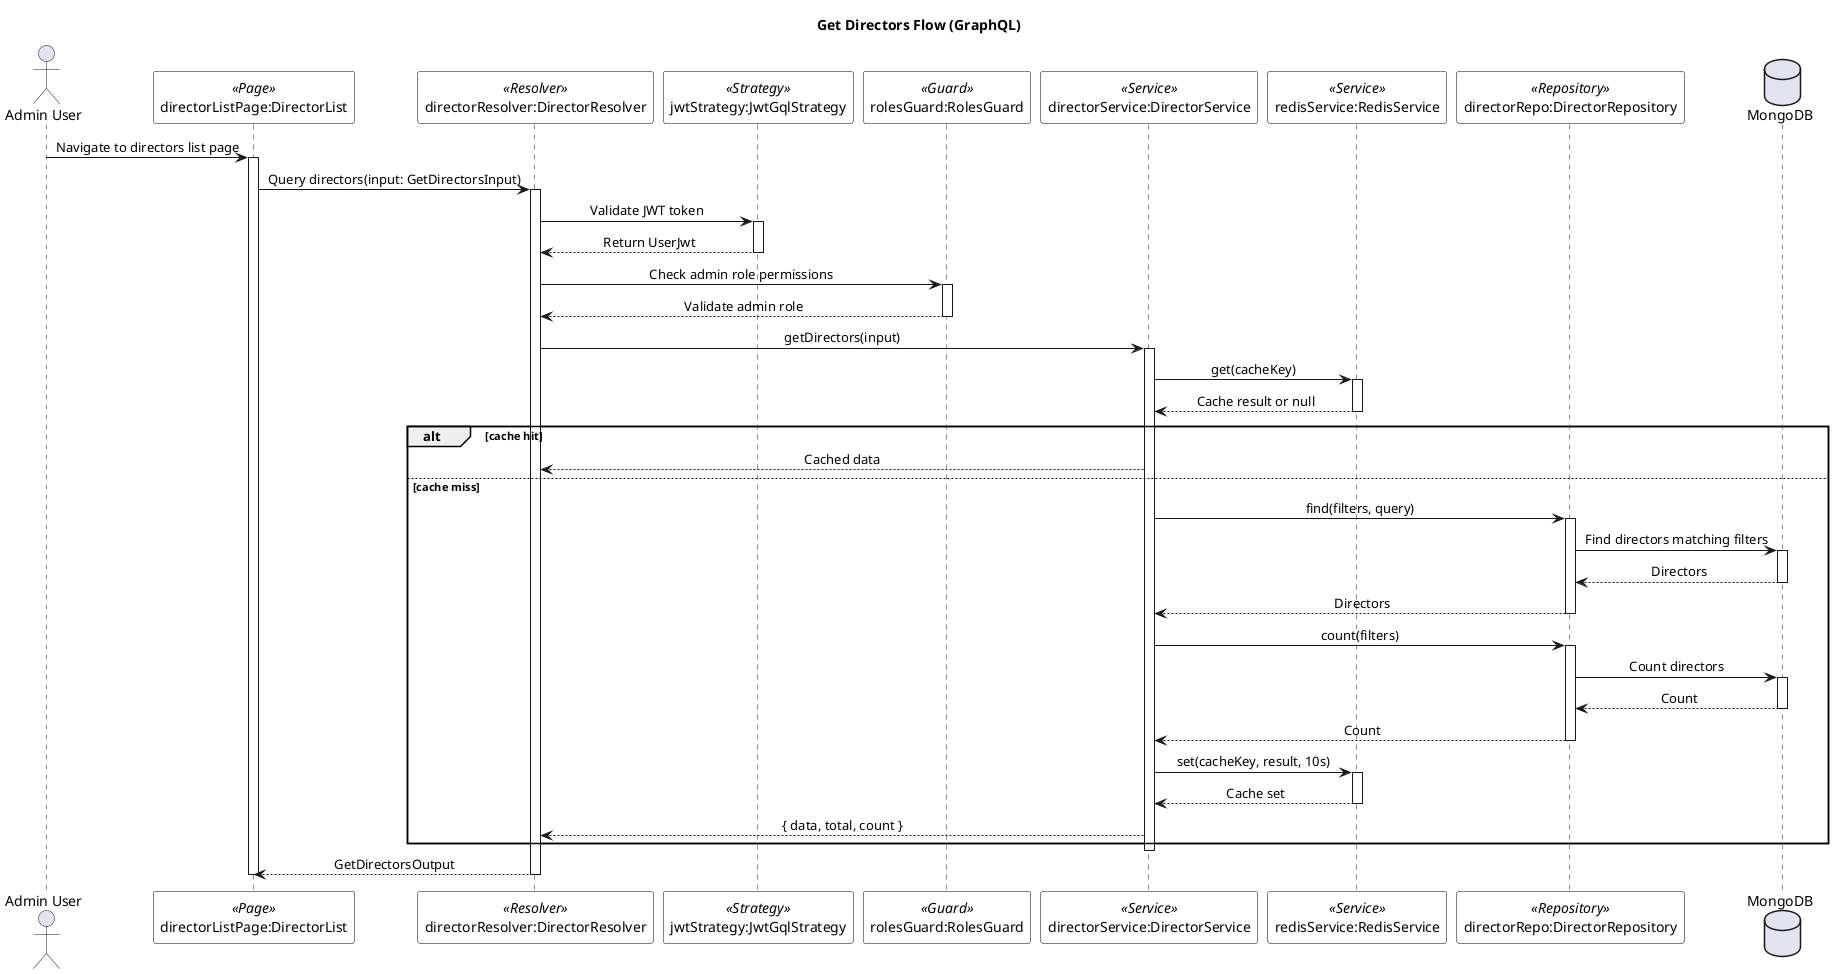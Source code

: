 @startuml Get Directors Flow

skinparam SequenceMessageAlignment center
skinparam SequenceBoxBackgroundColor white
skinparam SequenceBoxBorderColor black
skinparam NoteBackgroundColor lightyellow
skinparam NoteBorderColor black
skinparam ParticipantBackgroundColor white
skinparam ParticipantBorderColor black

title Get Directors Flow (GraphQL)

actor "Admin User" as adminUser
participant "directorListPage:DirectorList" as directorListPage <<Page>>
participant "directorResolver:DirectorResolver" as directorResolver <<Resolver>>
participant "jwtStrategy:JwtGqlStrategy" as jwtStrategy <<Strategy>>
participant "rolesGuard:RolesGuard" as rolesGuard <<Guard>>
participant "directorService:DirectorService" as directorService <<Service>>
participant "redisService:RedisService" as redisService <<Service>>
participant "directorRepo:DirectorRepository" as directorRepo <<Repository>>
database "MongoDB" as mongoDB

adminUser -> directorListPage : Navigate to directors list page
activate directorListPage

directorListPage -> directorResolver : Query directors(input: GetDirectorsInput)
activate directorResolver

directorResolver -> jwtStrategy : Validate JWT token
activate jwtStrategy
jwtStrategy --> directorResolver : Return UserJwt
deactivate jwtStrategy

directorResolver -> rolesGuard : Check admin role permissions
activate rolesGuard
rolesGuard --> directorResolver : Validate admin role
deactivate rolesGuard

directorResolver -> directorService : getDirectors(input)
activate directorService

directorService -> redisService : get(cacheKey)
activate redisService
redisService --> directorService : Cache result or null
deactivate redisService

alt cache hit
    directorService --> directorResolver : Cached data
else cache miss
    directorService -> directorRepo : find(filters, query)
    activate directorRepo
    directorRepo -> mongoDB : Find directors matching filters
    activate mongoDB
    mongoDB --> directorRepo : Directors
    deactivate mongoDB
    directorRepo --> directorService : Directors
    deactivate directorRepo
    directorService -> directorRepo : count(filters)
    activate directorRepo
    directorRepo -> mongoDB : Count directors
    activate mongoDB
    mongoDB --> directorRepo : Count
    deactivate mongoDB
    directorRepo --> directorService : Count
    deactivate directorRepo
    directorService -> redisService : set(cacheKey, result, 10s)
    activate redisService
    redisService --> directorService : Cache set
    deactivate redisService
    directorService --> directorResolver : { data, total, count }
end

deactivate directorService
directorResolver --> directorListPage : GetDirectorsOutput
deactivate directorResolver
deactivate directorListPage

@enduml
